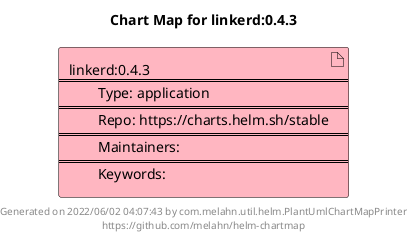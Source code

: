 @startuml
skinparam linetype ortho
skinparam backgroundColor white
skinparam usecaseBorderColor black
skinparam usecaseArrowColor LightSlateGray
skinparam artifactBorderColor black
skinparam artifactArrowColor LightSlateGray

title Chart Map for linkerd:0.4.3

'There is one referenced Helm Chart
artifact "linkerd:0.4.3\n====\n\tType: application\n====\n\tRepo: https://charts.helm.sh/stable\n====\n\tMaintainers: \n====\n\tKeywords: " as linkerd_0_4_3 #LightPink

'There are 0 referenced Docker Images

'Chart Dependencies

center footer Generated on 2022/06/02 04:07:43 by com.melahn.util.helm.PlantUmlChartMapPrinter\nhttps://github.com/melahn/helm-chartmap
@enduml
